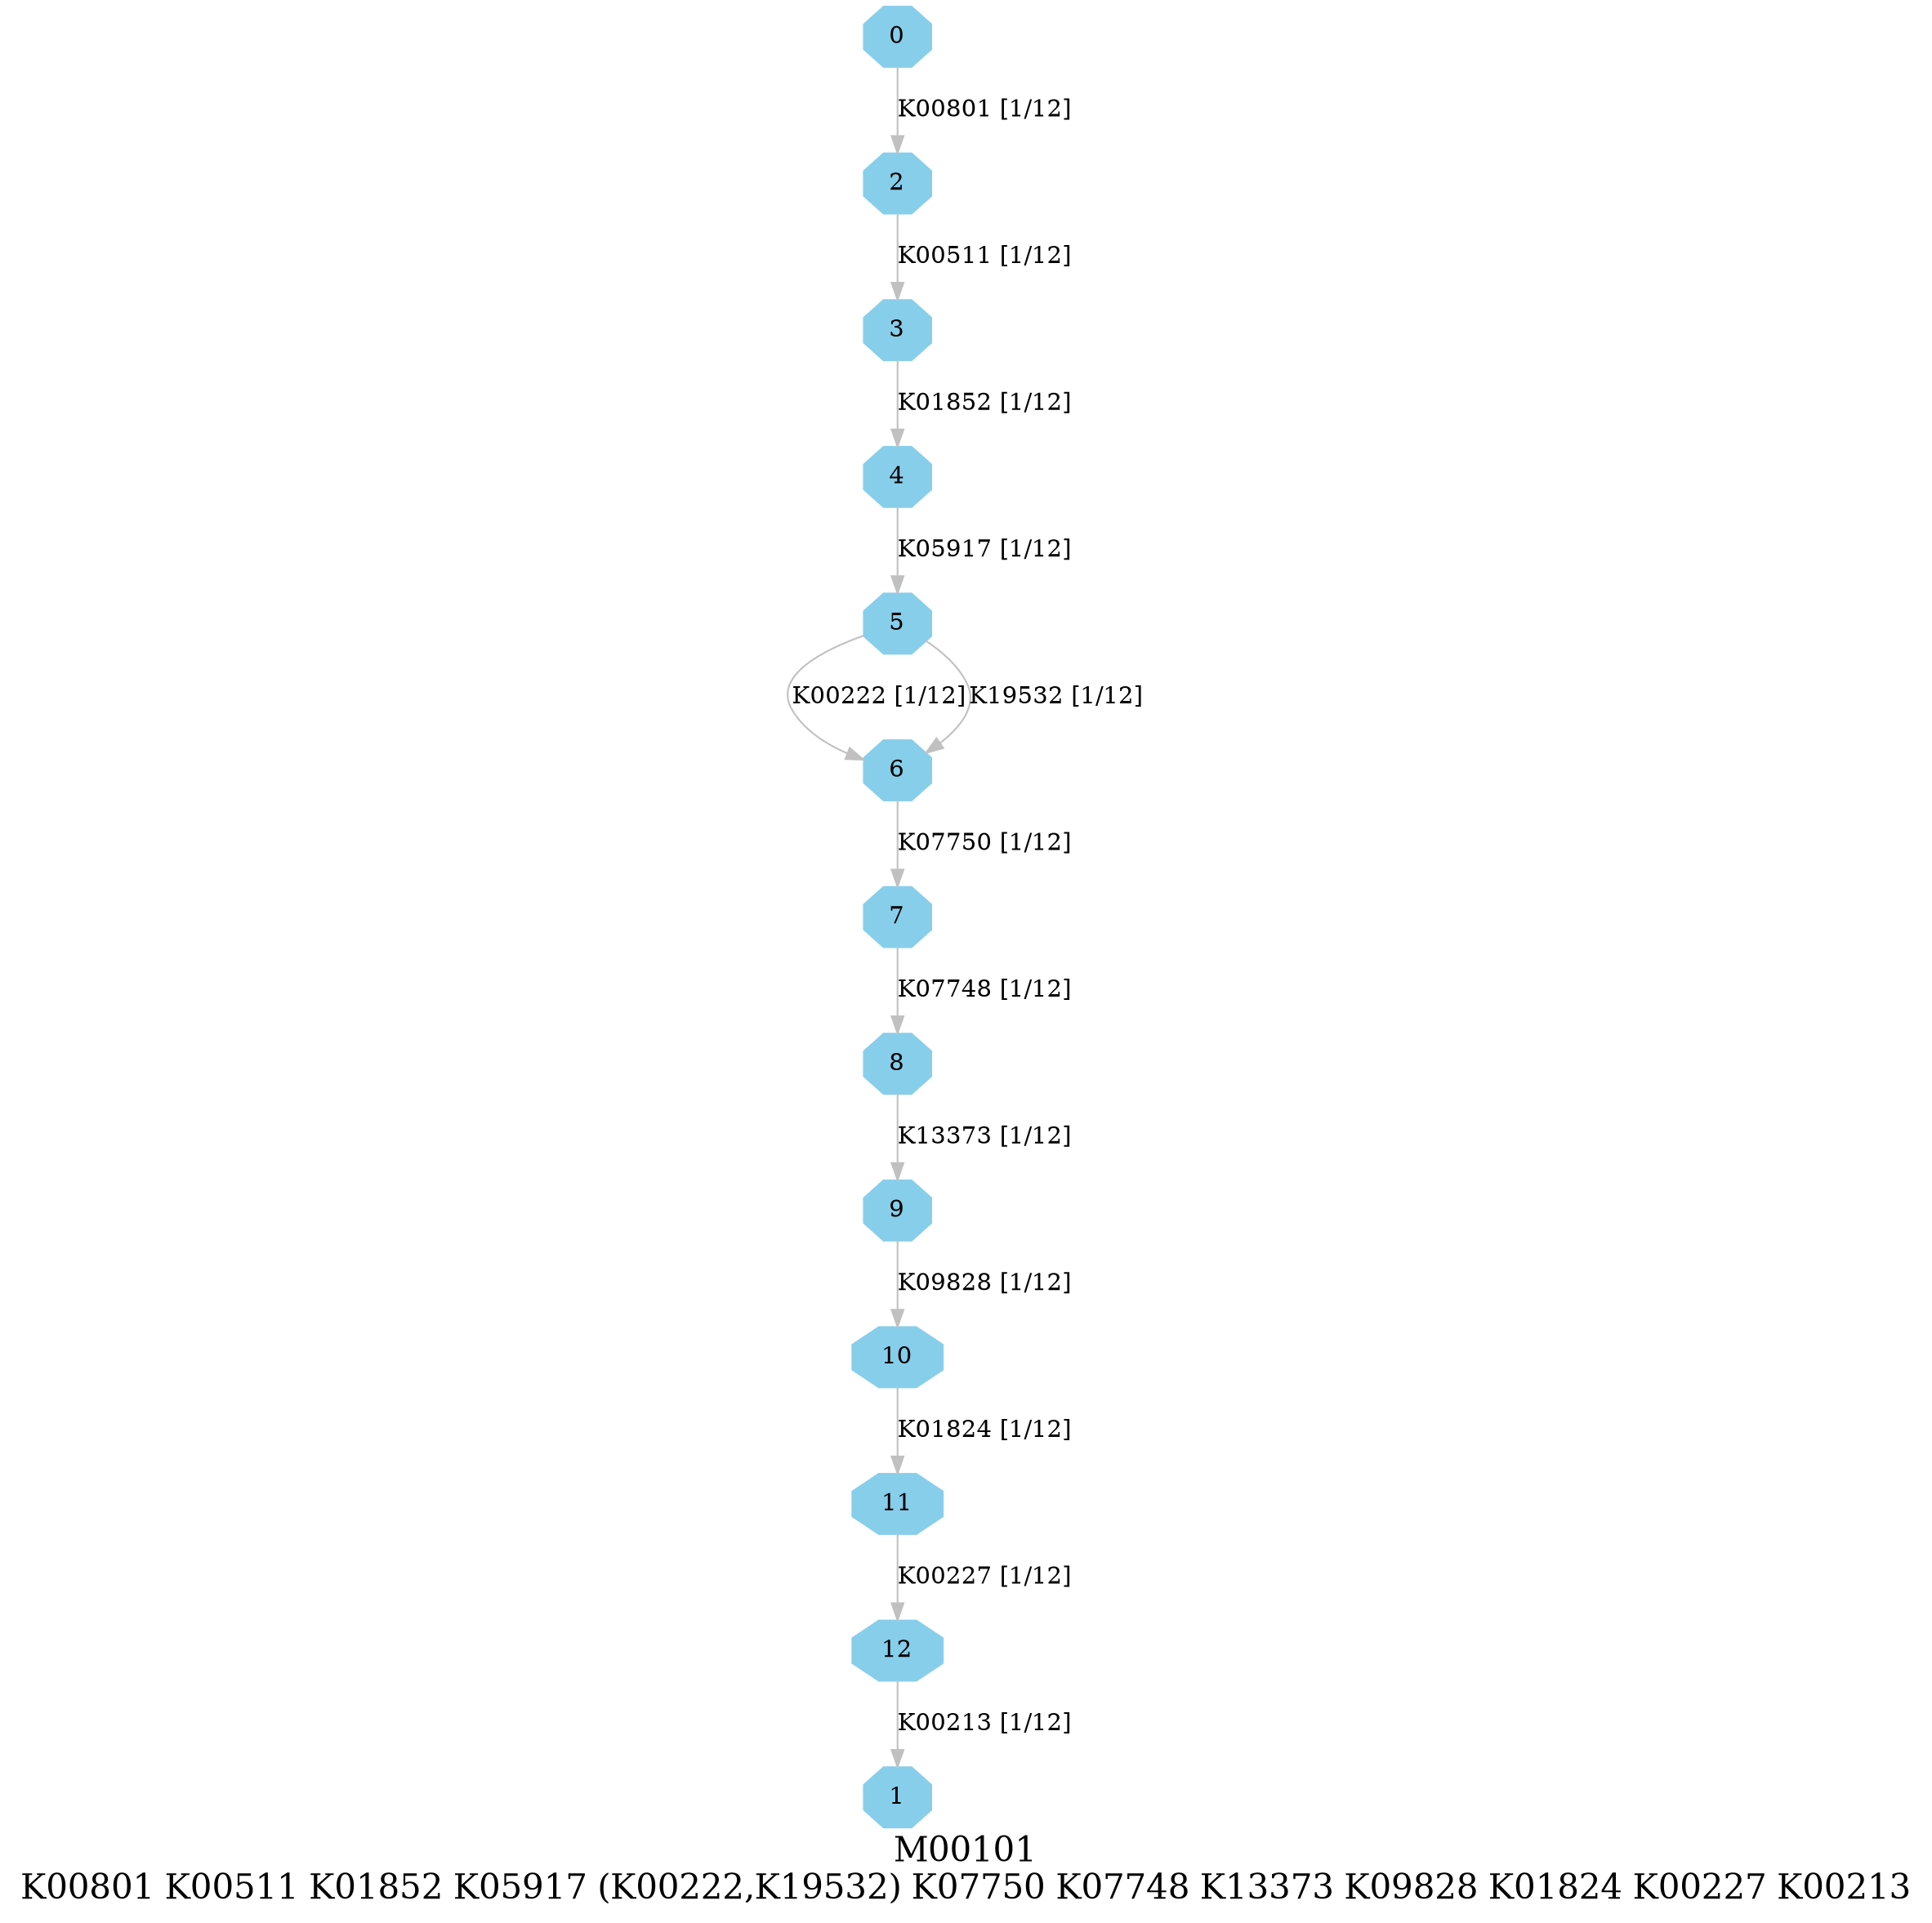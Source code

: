 digraph G {
graph [label="M00101
K00801 K00511 K01852 K05917 (K00222,K19532) K07750 K07748 K13373 K09828 K01824 K00227 K00213",fontsize=20];
node [shape=box,style=filled];
edge [len=3,color=grey];
{node [width=.3,height=.3,shape=octagon,style=filled,color=skyblue] 0 1 2 3 4 5 6 7 8 9 10 11 12 }
0 -> 2 [label="K00801 [1/12]"];
2 -> 3 [label="K00511 [1/12]"];
3 -> 4 [label="K01852 [1/12]"];
4 -> 5 [label="K05917 [1/12]"];
5 -> 6 [label="K00222 [1/12]"];
5 -> 6 [label="K19532 [1/12]"];
6 -> 7 [label="K07750 [1/12]"];
7 -> 8 [label="K07748 [1/12]"];
8 -> 9 [label="K13373 [1/12]"];
9 -> 10 [label="K09828 [1/12]"];
10 -> 11 [label="K01824 [1/12]"];
11 -> 12 [label="K00227 [1/12]"];
12 -> 1 [label="K00213 [1/12]"];
}